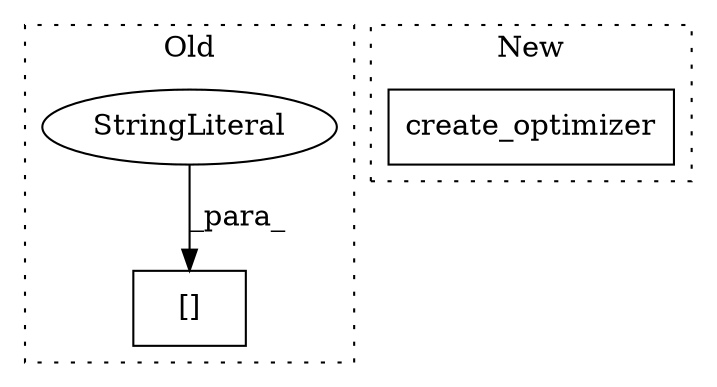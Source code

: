 digraph G {
subgraph cluster0 {
1 [label="[]" a="2" s="801,819" l="10,1" shape="box"];
3 [label="StringLiteral" a="45" s="811" l="8" shape="ellipse"];
label = "Old";
style="dotted";
}
subgraph cluster1 {
2 [label="create_optimizer" a="32" s="645,678" l="17,1" shape="box"];
label = "New";
style="dotted";
}
3 -> 1 [label="_para_"];
}